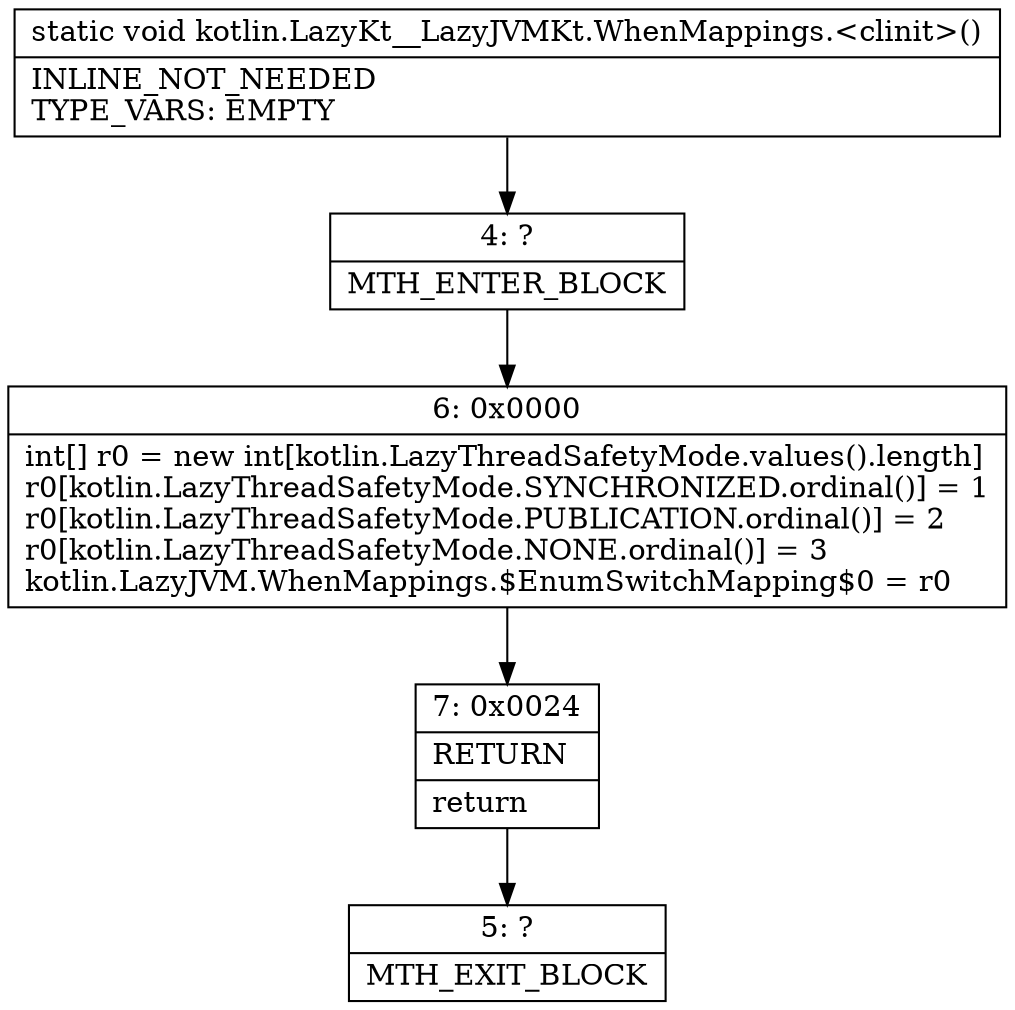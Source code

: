 digraph "CFG forkotlin.LazyKt__LazyJVMKt.WhenMappings.\<clinit\>()V" {
Node_4 [shape=record,label="{4\:\ ?|MTH_ENTER_BLOCK\l}"];
Node_6 [shape=record,label="{6\:\ 0x0000|int[] r0 = new int[kotlin.LazyThreadSafetyMode.values().length]\lr0[kotlin.LazyThreadSafetyMode.SYNCHRONIZED.ordinal()] = 1\lr0[kotlin.LazyThreadSafetyMode.PUBLICATION.ordinal()] = 2\lr0[kotlin.LazyThreadSafetyMode.NONE.ordinal()] = 3\lkotlin.LazyJVM.WhenMappings.$EnumSwitchMapping$0 = r0\l}"];
Node_7 [shape=record,label="{7\:\ 0x0024|RETURN\l|return\l}"];
Node_5 [shape=record,label="{5\:\ ?|MTH_EXIT_BLOCK\l}"];
MethodNode[shape=record,label="{static void kotlin.LazyKt__LazyJVMKt.WhenMappings.\<clinit\>()  | INLINE_NOT_NEEDED\lTYPE_VARS: EMPTY\l}"];
MethodNode -> Node_4;Node_4 -> Node_6;
Node_6 -> Node_7;
Node_7 -> Node_5;
}

